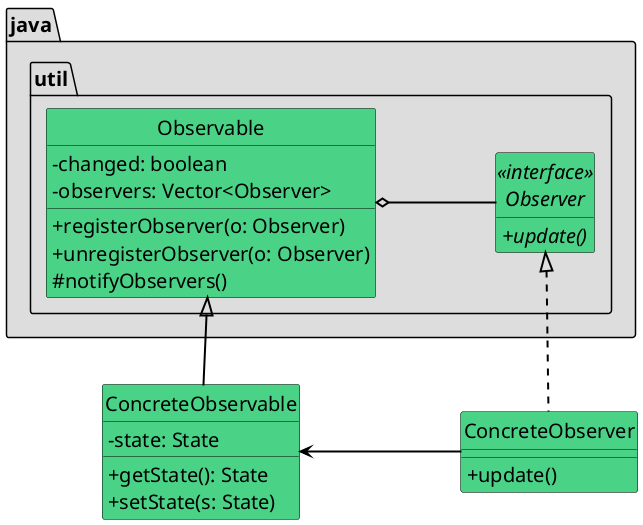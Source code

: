@startuml

skinparam package {
  BackgroundColor #dddddd
  BorderColor #a0a0a0
  BackgroundColor<<Main>> gold
  BorderColor black
  ArrowColor black
  FontName  Arial Unicode MS
  FontSize 20
}

skinparam class {
  BackgroundColor #4AD386
  BorderColor #a0a0a0
  BackgroundColor<<Main>> gold
  BorderColor black
  ArrowColor black
  FontName  Arial Unicode MS
  FontSize 20
}
skinparam classFontSize 24
skinparam classAttributeIconSize 0
skinparam defaultFontSize 20

skinparam ArrowColor black
skinparam ArrowThickness 2

hide circle

package java.util {
    class Observable {
        - changed: boolean
        - observers: Vector<Observer>
        +registerObserver(o: Observer)
        +unregisterObserver(o: Observer)
        #notifyObservers()
    }

    interface Observer <<interface>> {
        +update() {abstract}
    }

}
class ConcreteObservable {
    -state: State
    +getState(): State
    +setState(s: State)
}

Observable <|-- ConcreteObservable

hide interface fields

class ConcreteObserver {
    +update()
}

Observable o- Observer : \t\t

Observer <|.. ConcreteObserver
ConcreteObservable <- ConcreteObserver : \t\t\t

@enduml
